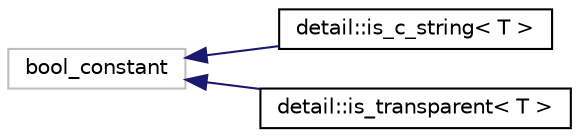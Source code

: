 digraph "Graphical Class Hierarchy"
{
 // LATEX_PDF_SIZE
  edge [fontname="Helvetica",fontsize="10",labelfontname="Helvetica",labelfontsize="10"];
  node [fontname="Helvetica",fontsize="10",shape=record];
  rankdir="LR";
  Node9 [label="bool_constant",height=0.2,width=0.4,color="grey75", fillcolor="white", style="filled",tooltip=" "];
  Node9 -> Node0 [dir="back",color="midnightblue",fontsize="10",style="solid",fontname="Helvetica"];
  Node0 [label="detail::is_c_string\< T \>",height=0.2,width=0.4,color="black", fillcolor="white", style="filled",URL="$structdetail_1_1is__c__string.html",tooltip=" "];
  Node9 -> Node11 [dir="back",color="midnightblue",fontsize="10",style="solid",fontname="Helvetica"];
  Node11 [label="detail::is_transparent\< T \>",height=0.2,width=0.4,color="black", fillcolor="white", style="filled",URL="$structdetail_1_1is__transparent.html",tooltip=" "];
}
